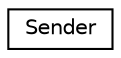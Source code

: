 digraph "Graphical Class Hierarchy"
{
 // LATEX_PDF_SIZE
  edge [fontname="Helvetica",fontsize="10",labelfontname="Helvetica",labelfontsize="10"];
  node [fontname="Helvetica",fontsize="10",shape=record];
  rankdir="LR";
  Node0 [label="Sender",height=0.2,width=0.4,color="black", fillcolor="white", style="filled",URL="$class_sender.html",tooltip="Instancia del servidor."];
}
